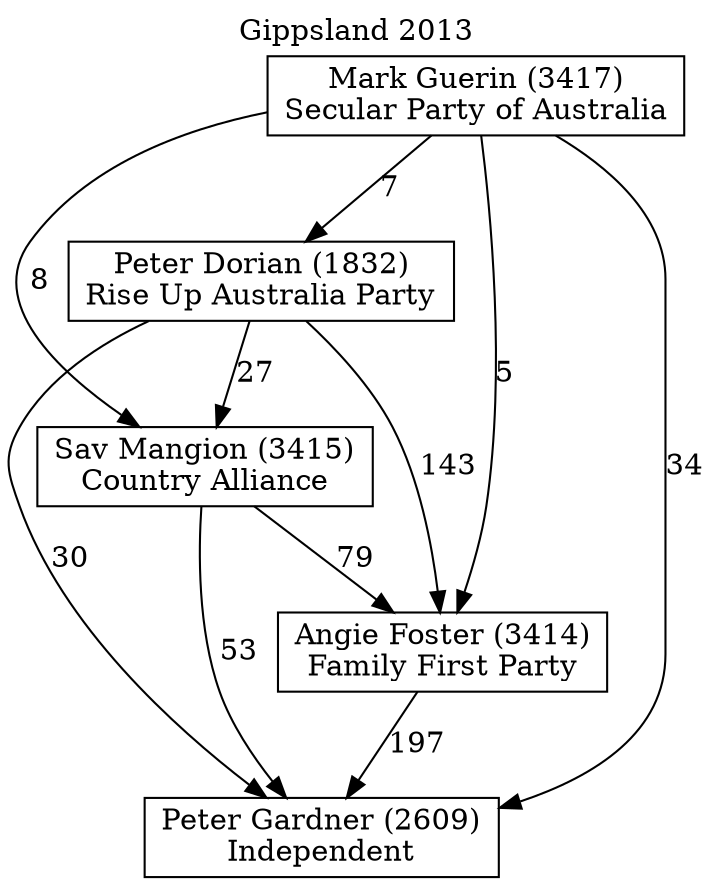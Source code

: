 // House preference flow
digraph "Peter Gardner (2609)_Gippsland_2013" {
	graph [label="Gippsland 2013" labelloc=t mclimit=10]
	node [shape=box]
	"Angie Foster (3414)" [label="Angie Foster (3414)
Family First Party"]
	"Mark Guerin (3417)" [label="Mark Guerin (3417)
Secular Party of Australia"]
	"Peter Dorian (1832)" [label="Peter Dorian (1832)
Rise Up Australia Party"]
	"Peter Gardner (2609)" [label="Peter Gardner (2609)
Independent"]
	"Sav Mangion (3415)" [label="Sav Mangion (3415)
Country Alliance"]
	"Angie Foster (3414)" -> "Peter Gardner (2609)" [label=197]
	"Mark Guerin (3417)" -> "Angie Foster (3414)" [label=5]
	"Mark Guerin (3417)" -> "Peter Dorian (1832)" [label=7]
	"Mark Guerin (3417)" -> "Peter Gardner (2609)" [label=34]
	"Mark Guerin (3417)" -> "Sav Mangion (3415)" [label=8]
	"Peter Dorian (1832)" -> "Angie Foster (3414)" [label=143]
	"Peter Dorian (1832)" -> "Peter Gardner (2609)" [label=30]
	"Peter Dorian (1832)" -> "Sav Mangion (3415)" [label=27]
	"Sav Mangion (3415)" -> "Angie Foster (3414)" [label=79]
	"Sav Mangion (3415)" -> "Peter Gardner (2609)" [label=53]
}
